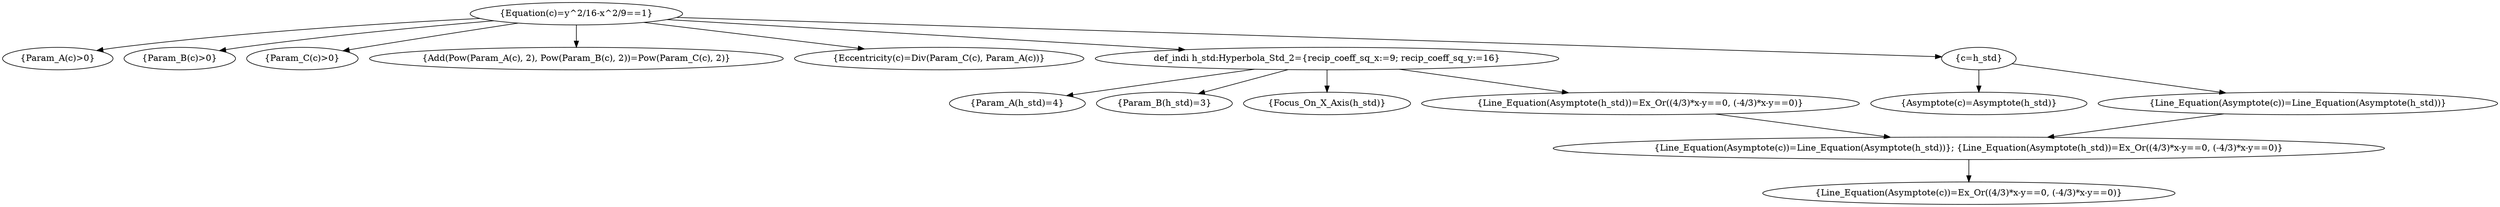digraph all_progress {
	graph [bb="0,0,3248.3,324"];
	node [label="\N"];
	"{Equation(c)=y^2/16-x^2/9==1}"	[height=0.5,
		pos="759.79,306",
		width=3.5747];
	"{Param_A(c)>0}"	[height=0.5,
		pos="72.794,234",
		width=2.022];
	"{Equation(c)=y^2/16-x^2/9==1}" -> "{Param_A(c)>0}"	[pos="e,125.12,246.8 641.07,298.72 518.74,291.28 322.74,276.68 154.79,252 148.77,251.11 142.52,250.06 136.29,248.93"];
	"{Param_B(c)>0}"	[height=0.5,
		pos="235.79,234",
		width=2.004];
	"{Equation(c)=y^2/16-x^2/9==1}" -> "{Param_B(c)>0}"	[pos="e,288.39,246.74 655.6,295.14 565.59,286.01 432.21,270.98 316.79,252 311.18,251.08 305.36,250.03 299.54,248.93"];
	"{Param_C(c)>0}"	[height=0.5,
		pos="397.79,234",
		width=2.004];
	"{Equation(c)=y^2/16-x^2/9==1}" -> "{Param_C(c)>0}"	[pos="e,451.35,246.4 683.68,291.08 627.1,280.63 548.05,265.8 478.79,252 473.52,250.95 468.06,249.84 462.58,248.72"];
	"{Add(Pow(Param_A(c), 2), Pow(Param_B(c), 2))=Pow(Param_C(c), 2)}"	[height=0.5,
		pos="759.79,234",
		width=7.5646];
	"{Equation(c)=y^2/16-x^2/9==1}" -> "{Add(Pow(Param_A(c), 2), Pow(Param_B(c), 2))=Pow(Param_C(c), 2)}"	[pos="e,759.79,252.1 759.79,287.7 759.79,280.41 759.79,271.73 759.79,263.54"];
	"{Eccentricity(c)=Div(Param_C(c), Param_A(c))}"	[height=0.5,
		pos="1237.8,234",
		width=5.1995];
	"{Equation(c)=y^2/16-x^2/9==1}" -> "{Eccentricity(c)=Div(Param_C(c), Param_A(c))}"	[pos="e,1137.8,249.64 846.36,292.32 924.89,280.82 1041.1,263.8 1126.5,251.3"];
	"def_indi h_std:Hyperbola_Std_2={recip_coeff_sq_x:=9; recip_coeff_sq_y:=16}"	[height=0.5,
		pos="1738.8,234",
		width=8.2145];
	"{Equation(c)=y^2/16-x^2/9==1}" -> "def_indi h_std:Hyperbola_Std_2={recip_coeff_sq_x:=9; recip_coeff_sq_y:=16}"	[pos="e,1552.1,248.35 872.58,296.94 1035.7,285.27 1339.8,263.53 1540.8,249.16"];
	"{c=h_std}"	[height=0.5,
		pos="2585.8,234",
		width=1.336];
	"{Equation(c)=y^2/16-x^2/9==1}" -> "{c=h_std}"	[pos="e,2538,236.83 882.79,300.28 1240.1,286.59 2268.9,247.15 2526.7,237.27"];
	"{Param_A(h_std)=4}"	[height=0.5,
		pos="1327.8,162",
		width=2.4373];
	"def_indi h_std:Hyperbola_Std_2={recip_coeff_sq_x:=9; recip_coeff_sq_y:=16}" -> "{Param_A(h_std)=4}"	[pos="e,1393,174.49 1640.5,216.57 1578.6,206.18 1497,192.42 1424.8,180 1418.1,178.85 1411.2,177.66 1404.3,176.45"];
	"{Param_B(h_std)=3}"	[height=0.5,
		pos="1520.8,162",
		width=2.4192];
	"def_indi h_std:Hyperbola_Std_2={recip_coeff_sq_x:=9; recip_coeff_sq_y:=16}" -> "{Param_B(h_std)=3}"	[pos="e,1566.6,177.7 1685.5,215.88 1652.7,205.37 1610.9,191.92 1577.5,181.21"];
	"{Focus_On_X_Axis(h_std)}"	[height=0.5,
		pos="1738.8,162",
		width=3.1233];
	"def_indi h_std:Hyperbola_Std_2={recip_coeff_sq_x:=9; recip_coeff_sq_y:=16}" -> "{Focus_On_X_Axis(h_std)}"	[pos="e,1738.8,180.1 1738.8,215.7 1738.8,208.41 1738.8,199.73 1738.8,191.54"];
	"{Line_Equation(Asymptote(h_std))=Ex_Or((4/3)*x-y==0, (-4/3)*x-y==0)}"	[height=0.5,
		pos="2149.8,162",
		width=7.7813];
	"def_indi h_std:Hyperbola_Std_2={recip_coeff_sq_x:=9; recip_coeff_sq_y:=16}" -> "{Line_Equation(Asymptote(h_std))=Ex_Or((4/3)*x-y==0, (-4/3)*x-y==0)}"	[pos="e,2053.8,179.35 1835.4,216.54 1897.7,205.94 1978.7,192.15 2042.8,181.22"];
	"{Asymptote(c)=Asymptote(h_std)}"	[height=0.5,
		pos="2585.8,162",
		width=3.8274];
	"{c=h_std}" -> "{Asymptote(c)=Asymptote(h_std)}"	[pos="e,2585.8,180.1 2585.8,215.7 2585.8,208.41 2585.8,199.73 2585.8,191.54"];
	"{Line_Equation(Asymptote(c))=Line_Equation(Asymptote(h_std))}"	[height=0.5,
		pos="2994.8,162",
		width=7.041];
	"{c=h_std}" -> "{Line_Equation(Asymptote(c))=Line_Equation(Asymptote(h_std))}"	[pos="e,2900.6,179.12 2628.8,225.64 2690.1,215.14 2804.7,195.54 2889.4,181.04"];
	"{Line_Equation(Asymptote(c))=Line_Equation(Asymptote(h_std))}; {Line_Equation(Asymptote(h_std))=Ex_Or((4/3)*x-y==0, (-4/3)*x-y==\
0)}"	[height=0.5,
		pos="2571.8,90",
		width=14.66];
	"{Line_Equation(Asymptote(h_std))=Ex_Or((4/3)*x-y==0, (-4/3)*x-y==0)}" -> "{Line_Equation(Asymptote(c))=Line_Equation(Asymptote(h_std))}; {Line_Equation(Asymptote(h_std))=Ex_Or((4/3)*x-y==0, (-4/3)*x-y==\
0)}"	[pos="e,2468.8,108.08 2248.2,144.68 2310.8,134.29 2392.2,120.8 2457.6,109.94"];
	"{Line_Equation(Asymptote(c))=Line_Equation(Asymptote(h_std))}" -> "{Line_Equation(Asymptote(c))=Line_Equation(Asymptote(h_std))}; {Line_Equation(Asymptote(h_std))=Ex_Or((4/3)*x-y==0, (-4/3)*x-y==\
0)}"	[pos="e,2675,108.08 2897.7,144.94 2834.8,134.52 2752.5,120.9 2686.3,109.96"];
	"{Line_Equation(Asymptote(c))=Ex_Or((4/3)*x-y==0, (-4/3)*x-y==0)}"	[height=0.5,
		pos="2571.8,18",
		width=7.366];
	"{Line_Equation(Asymptote(c))=Line_Equation(Asymptote(h_std))}; {Line_Equation(Asymptote(h_std))=Ex_Or((4/3)*x-y==0, (-4/3)*x-y==\
0)}" -> "{Line_Equation(Asymptote(c))=Ex_Or((4/3)*x-y==0, (-4/3)*x-y==0)}"	[pos="e,2571.8,36.104 2571.8,71.697 2571.8,64.407 2571.8,55.726 2571.8,47.536"];
}

